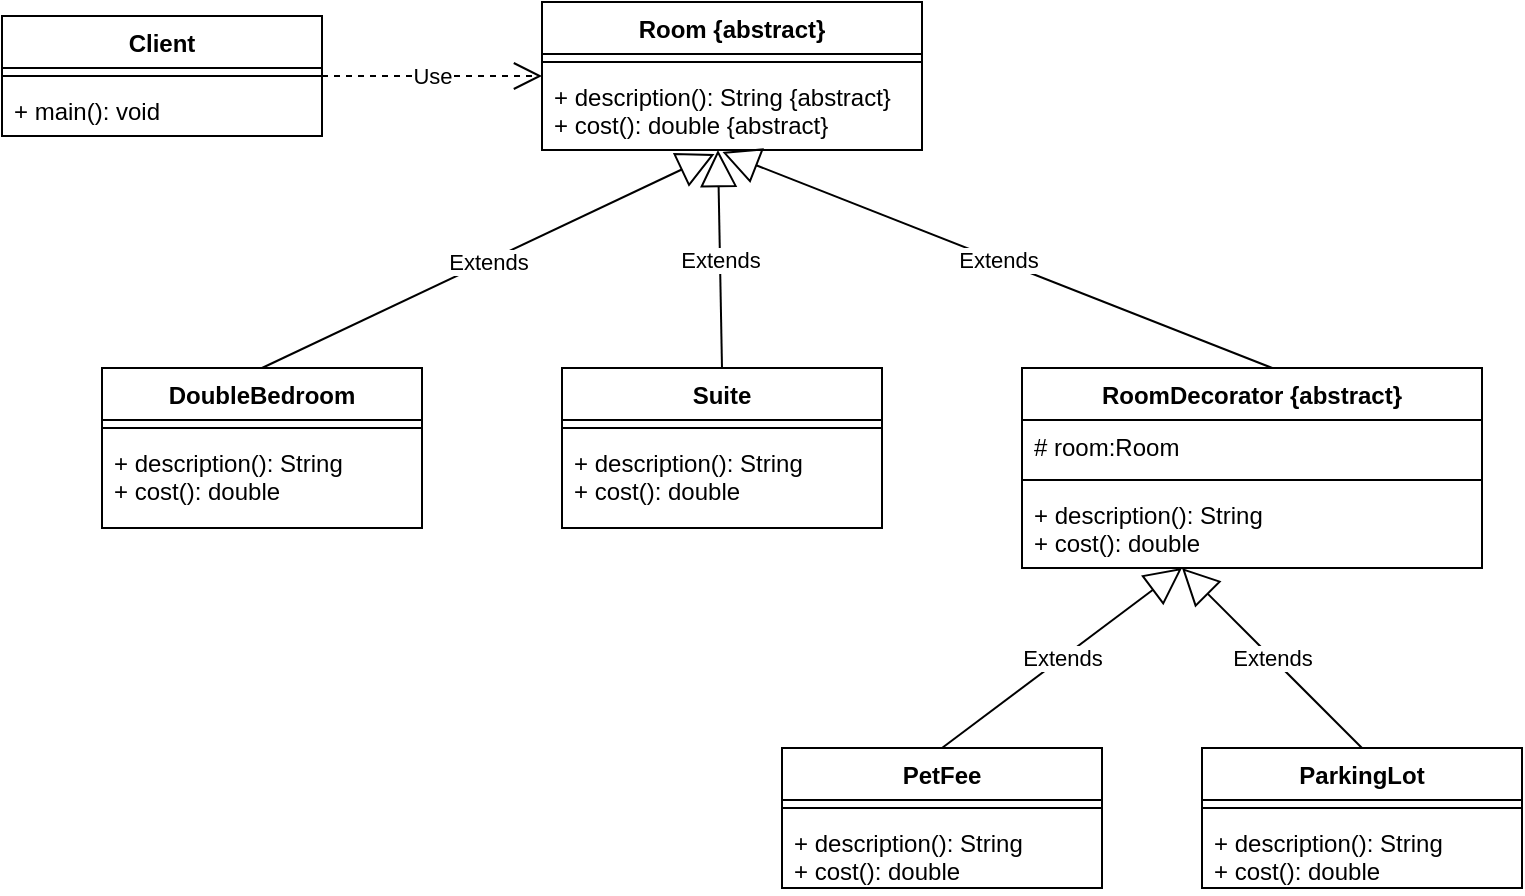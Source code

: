 <mxfile version="17.4.5"><diagram id="JxrX_iUJUHt18KjMFxOB" name="Page-1"><mxGraphModel dx="1102" dy="574" grid="1" gridSize="10" guides="1" tooltips="1" connect="1" arrows="1" fold="1" page="1" pageScale="1" pageWidth="850" pageHeight="1100" math="0" shadow="0"><root><mxCell id="0"/><mxCell id="1" parent="0"/><mxCell id="61ga4dWXhZ_PQr50KazF-1" value="Room {abstract}" style="swimlane;fontStyle=1;align=center;verticalAlign=top;childLayout=stackLayout;horizontal=1;startSize=26;horizontalStack=0;resizeParent=1;resizeParentMax=0;resizeLast=0;collapsible=1;marginBottom=0;" vertex="1" parent="1"><mxGeometry x="330" y="20" width="190" height="74" as="geometry"/></mxCell><mxCell id="61ga4dWXhZ_PQr50KazF-3" value="" style="line;strokeWidth=1;fillColor=none;align=left;verticalAlign=middle;spacingTop=-1;spacingLeft=3;spacingRight=3;rotatable=0;labelPosition=right;points=[];portConstraint=eastwest;" vertex="1" parent="61ga4dWXhZ_PQr50KazF-1"><mxGeometry y="26" width="190" height="8" as="geometry"/></mxCell><mxCell id="61ga4dWXhZ_PQr50KazF-4" value="+ description(): String {abstract}&#xA;+ cost(): double {abstract}&#xA;" style="text;strokeColor=none;fillColor=none;align=left;verticalAlign=top;spacingLeft=4;spacingRight=4;overflow=hidden;rotatable=0;points=[[0,0.5],[1,0.5]];portConstraint=eastwest;" vertex="1" parent="61ga4dWXhZ_PQr50KazF-1"><mxGeometry y="34" width="190" height="40" as="geometry"/></mxCell><mxCell id="61ga4dWXhZ_PQr50KazF-5" value="DoubleBedroom" style="swimlane;fontStyle=1;align=center;verticalAlign=top;childLayout=stackLayout;horizontal=1;startSize=26;horizontalStack=0;resizeParent=1;resizeParentMax=0;resizeLast=0;collapsible=1;marginBottom=0;" vertex="1" parent="1"><mxGeometry x="110" y="203" width="160" height="80" as="geometry"/></mxCell><mxCell id="61ga4dWXhZ_PQr50KazF-7" value="" style="line;strokeWidth=1;fillColor=none;align=left;verticalAlign=middle;spacingTop=-1;spacingLeft=3;spacingRight=3;rotatable=0;labelPosition=right;points=[];portConstraint=eastwest;" vertex="1" parent="61ga4dWXhZ_PQr50KazF-5"><mxGeometry y="26" width="160" height="8" as="geometry"/></mxCell><mxCell id="61ga4dWXhZ_PQr50KazF-8" value="+ description(): String&#xA;+ cost(): double" style="text;strokeColor=none;fillColor=none;align=left;verticalAlign=top;spacingLeft=4;spacingRight=4;overflow=hidden;rotatable=0;points=[[0,0.5],[1,0.5]];portConstraint=eastwest;" vertex="1" parent="61ga4dWXhZ_PQr50KazF-5"><mxGeometry y="34" width="160" height="46" as="geometry"/></mxCell><mxCell id="61ga4dWXhZ_PQr50KazF-9" value="Suite" style="swimlane;fontStyle=1;align=center;verticalAlign=top;childLayout=stackLayout;horizontal=1;startSize=26;horizontalStack=0;resizeParent=1;resizeParentMax=0;resizeLast=0;collapsible=1;marginBottom=0;" vertex="1" parent="1"><mxGeometry x="340" y="203" width="160" height="80" as="geometry"/></mxCell><mxCell id="61ga4dWXhZ_PQr50KazF-10" value="" style="line;strokeWidth=1;fillColor=none;align=left;verticalAlign=middle;spacingTop=-1;spacingLeft=3;spacingRight=3;rotatable=0;labelPosition=right;points=[];portConstraint=eastwest;" vertex="1" parent="61ga4dWXhZ_PQr50KazF-9"><mxGeometry y="26" width="160" height="8" as="geometry"/></mxCell><mxCell id="61ga4dWXhZ_PQr50KazF-11" value="+ description(): String&#xA;+ cost(): double" style="text;strokeColor=none;fillColor=none;align=left;verticalAlign=top;spacingLeft=4;spacingRight=4;overflow=hidden;rotatable=0;points=[[0,0.5],[1,0.5]];portConstraint=eastwest;" vertex="1" parent="61ga4dWXhZ_PQr50KazF-9"><mxGeometry y="34" width="160" height="46" as="geometry"/></mxCell><mxCell id="61ga4dWXhZ_PQr50KazF-12" value="RoomDecorator {abstract}" style="swimlane;fontStyle=1;align=center;verticalAlign=top;childLayout=stackLayout;horizontal=1;startSize=26;horizontalStack=0;resizeParent=1;resizeParentMax=0;resizeLast=0;collapsible=1;marginBottom=0;" vertex="1" parent="1"><mxGeometry x="570" y="203" width="230" height="100" as="geometry"/></mxCell><mxCell id="61ga4dWXhZ_PQr50KazF-13" value="# room:Room" style="text;strokeColor=none;fillColor=none;align=left;verticalAlign=top;spacingLeft=4;spacingRight=4;overflow=hidden;rotatable=0;points=[[0,0.5],[1,0.5]];portConstraint=eastwest;" vertex="1" parent="61ga4dWXhZ_PQr50KazF-12"><mxGeometry y="26" width="230" height="26" as="geometry"/></mxCell><mxCell id="61ga4dWXhZ_PQr50KazF-14" value="" style="line;strokeWidth=1;fillColor=none;align=left;verticalAlign=middle;spacingTop=-1;spacingLeft=3;spacingRight=3;rotatable=0;labelPosition=right;points=[];portConstraint=eastwest;" vertex="1" parent="61ga4dWXhZ_PQr50KazF-12"><mxGeometry y="52" width="230" height="8" as="geometry"/></mxCell><mxCell id="61ga4dWXhZ_PQr50KazF-15" value="+ description(): String&#xA;+ cost(): double" style="text;strokeColor=none;fillColor=none;align=left;verticalAlign=top;spacingLeft=4;spacingRight=4;overflow=hidden;rotatable=0;points=[[0,0.5],[1,0.5]];portConstraint=eastwest;" vertex="1" parent="61ga4dWXhZ_PQr50KazF-12"><mxGeometry y="60" width="230" height="40" as="geometry"/></mxCell><mxCell id="61ga4dWXhZ_PQr50KazF-16" value="PetFee" style="swimlane;fontStyle=1;align=center;verticalAlign=top;childLayout=stackLayout;horizontal=1;startSize=26;horizontalStack=0;resizeParent=1;resizeParentMax=0;resizeLast=0;collapsible=1;marginBottom=0;" vertex="1" parent="1"><mxGeometry x="450" y="393" width="160" height="70" as="geometry"/></mxCell><mxCell id="61ga4dWXhZ_PQr50KazF-18" value="" style="line;strokeWidth=1;fillColor=none;align=left;verticalAlign=middle;spacingTop=-1;spacingLeft=3;spacingRight=3;rotatable=0;labelPosition=right;points=[];portConstraint=eastwest;" vertex="1" parent="61ga4dWXhZ_PQr50KazF-16"><mxGeometry y="26" width="160" height="8" as="geometry"/></mxCell><mxCell id="61ga4dWXhZ_PQr50KazF-19" value="+ description(): String&#xA;+ cost(): double" style="text;strokeColor=none;fillColor=none;align=left;verticalAlign=top;spacingLeft=4;spacingRight=4;overflow=hidden;rotatable=0;points=[[0,0.5],[1,0.5]];portConstraint=eastwest;" vertex="1" parent="61ga4dWXhZ_PQr50KazF-16"><mxGeometry y="34" width="160" height="36" as="geometry"/></mxCell><mxCell id="61ga4dWXhZ_PQr50KazF-20" value="ParkingLot" style="swimlane;fontStyle=1;align=center;verticalAlign=top;childLayout=stackLayout;horizontal=1;startSize=26;horizontalStack=0;resizeParent=1;resizeParentMax=0;resizeLast=0;collapsible=1;marginBottom=0;" vertex="1" parent="1"><mxGeometry x="660" y="393" width="160" height="70" as="geometry"/></mxCell><mxCell id="61ga4dWXhZ_PQr50KazF-21" value="" style="line;strokeWidth=1;fillColor=none;align=left;verticalAlign=middle;spacingTop=-1;spacingLeft=3;spacingRight=3;rotatable=0;labelPosition=right;points=[];portConstraint=eastwest;" vertex="1" parent="61ga4dWXhZ_PQr50KazF-20"><mxGeometry y="26" width="160" height="8" as="geometry"/></mxCell><mxCell id="61ga4dWXhZ_PQr50KazF-22" value="+ description(): String&#xA;+ cost(): double" style="text;strokeColor=none;fillColor=none;align=left;verticalAlign=top;spacingLeft=4;spacingRight=4;overflow=hidden;rotatable=0;points=[[0,0.5],[1,0.5]];portConstraint=eastwest;" vertex="1" parent="61ga4dWXhZ_PQr50KazF-20"><mxGeometry y="34" width="160" height="36" as="geometry"/></mxCell><mxCell id="61ga4dWXhZ_PQr50KazF-23" value="Extends" style="endArrow=block;endSize=16;endFill=0;html=1;rounded=0;exitX=0.5;exitY=0;exitDx=0;exitDy=0;entryX=0.454;entryY=1.05;entryDx=0;entryDy=0;entryPerimeter=0;" edge="1" parent="1" source="61ga4dWXhZ_PQr50KazF-5" target="61ga4dWXhZ_PQr50KazF-4"><mxGeometry width="160" relative="1" as="geometry"><mxPoint x="340" y="300" as="sourcePoint"/><mxPoint x="420" y="120" as="targetPoint"/></mxGeometry></mxCell><mxCell id="61ga4dWXhZ_PQr50KazF-28" value="Extends" style="endArrow=block;endSize=16;endFill=0;html=1;rounded=0;exitX=0.5;exitY=0;exitDx=0;exitDy=0;entryX=0.463;entryY=1;entryDx=0;entryDy=0;entryPerimeter=0;" edge="1" parent="1" source="61ga4dWXhZ_PQr50KazF-9" target="61ga4dWXhZ_PQr50KazF-4"><mxGeometry width="160" relative="1" as="geometry"><mxPoint x="340" y="320" as="sourcePoint"/><mxPoint x="420" y="120" as="targetPoint"/></mxGeometry></mxCell><mxCell id="61ga4dWXhZ_PQr50KazF-29" value="Extends" style="endArrow=block;endSize=16;endFill=0;html=1;rounded=0;exitX=0.544;exitY=0;exitDx=0;exitDy=0;exitPerimeter=0;entryX=0.475;entryY=1.025;entryDx=0;entryDy=0;entryPerimeter=0;" edge="1" parent="1" source="61ga4dWXhZ_PQr50KazF-12" target="61ga4dWXhZ_PQr50KazF-4"><mxGeometry width="160" relative="1" as="geometry"><mxPoint x="340" y="320" as="sourcePoint"/><mxPoint x="420" y="130" as="targetPoint"/></mxGeometry></mxCell><mxCell id="61ga4dWXhZ_PQr50KazF-30" value="Extends" style="endArrow=block;endSize=16;endFill=0;html=1;rounded=0;exitX=0.5;exitY=0;exitDx=0;exitDy=0;" edge="1" parent="1" source="61ga4dWXhZ_PQr50KazF-16"><mxGeometry width="160" relative="1" as="geometry"><mxPoint x="340" y="293" as="sourcePoint"/><mxPoint x="650" y="303" as="targetPoint"/></mxGeometry></mxCell><mxCell id="61ga4dWXhZ_PQr50KazF-31" value="Extends" style="endArrow=block;endSize=16;endFill=0;html=1;rounded=0;exitX=0.5;exitY=0;exitDx=0;exitDy=0;" edge="1" parent="1" source="61ga4dWXhZ_PQr50KazF-20"><mxGeometry width="160" relative="1" as="geometry"><mxPoint x="540" y="403" as="sourcePoint"/><mxPoint x="650" y="303" as="targetPoint"/></mxGeometry></mxCell><mxCell id="61ga4dWXhZ_PQr50KazF-32" value="Client" style="swimlane;fontStyle=1;align=center;verticalAlign=top;childLayout=stackLayout;horizontal=1;startSize=26;horizontalStack=0;resizeParent=1;resizeParentMax=0;resizeLast=0;collapsible=1;marginBottom=0;" vertex="1" parent="1"><mxGeometry x="60" y="27" width="160" height="60" as="geometry"/></mxCell><mxCell id="61ga4dWXhZ_PQr50KazF-34" value="" style="line;strokeWidth=1;fillColor=none;align=left;verticalAlign=middle;spacingTop=-1;spacingLeft=3;spacingRight=3;rotatable=0;labelPosition=right;points=[];portConstraint=eastwest;" vertex="1" parent="61ga4dWXhZ_PQr50KazF-32"><mxGeometry y="26" width="160" height="8" as="geometry"/></mxCell><mxCell id="61ga4dWXhZ_PQr50KazF-35" value="+ main(): void" style="text;strokeColor=none;fillColor=none;align=left;verticalAlign=top;spacingLeft=4;spacingRight=4;overflow=hidden;rotatable=0;points=[[0,0.5],[1,0.5]];portConstraint=eastwest;" vertex="1" parent="61ga4dWXhZ_PQr50KazF-32"><mxGeometry y="34" width="160" height="26" as="geometry"/></mxCell><mxCell id="61ga4dWXhZ_PQr50KazF-36" value="Use" style="endArrow=open;endSize=12;dashed=1;html=1;rounded=0;exitX=1;exitY=0.5;exitDx=0;exitDy=0;" edge="1" parent="1" source="61ga4dWXhZ_PQr50KazF-32"><mxGeometry width="160" relative="1" as="geometry"><mxPoint x="270" y="360" as="sourcePoint"/><mxPoint x="330" y="57" as="targetPoint"/></mxGeometry></mxCell></root></mxGraphModel></diagram></mxfile>
